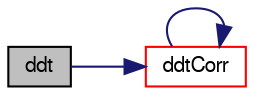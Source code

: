 digraph "ddt"
{
  bgcolor="transparent";
  edge [fontname="FreeSans",fontsize="10",labelfontname="FreeSans",labelfontsize="10"];
  node [fontname="FreeSans",fontsize="10",shape=record];
  rankdir="LR";
  Node7050 [label="ddt",height=0.2,width=0.4,color="black", fillcolor="grey75", style="filled", fontcolor="black"];
  Node7050 -> Node7051 [color="midnightblue",fontsize="10",style="solid",fontname="FreeSans"];
  Node7051 [label="ddtCorr",height=0.2,width=0.4,color="red",URL="$a21134.html#a62752eff998bc6e471deab75616e34d5"];
  Node7051 -> Node7051 [color="midnightblue",fontsize="10",style="solid",fontname="FreeSans"];
}
